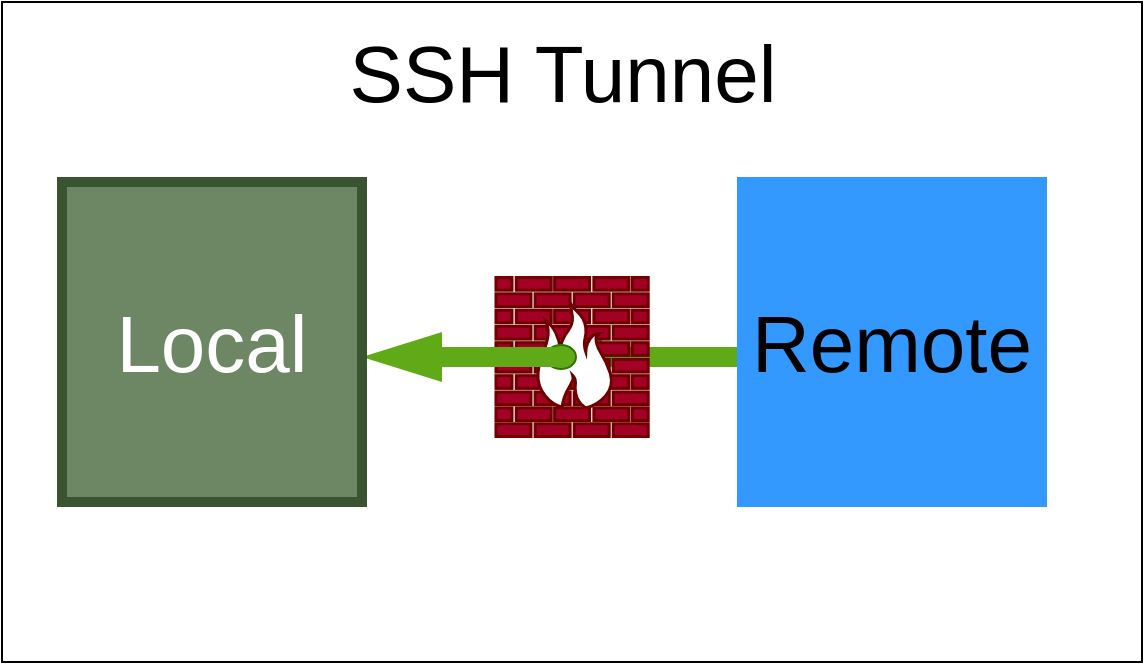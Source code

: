 <mxfile>
    <diagram id="R40UBbsVWRwJJyZEYB1N" name="Page-1">
        <mxGraphModel dx="1692" dy="825" grid="1" gridSize="10" guides="1" tooltips="1" connect="1" arrows="1" fold="1" page="1" pageScale="1" pageWidth="850" pageHeight="1100" math="0" shadow="0">
            <root>
                <mxCell id="0"/>
                <mxCell id="1" parent="0"/>
                <mxCell id="20" value="" style="whiteSpace=wrap;html=1;fontSize=40;strokeWidth=1;" parent="1" vertex="1">
                    <mxGeometry x="140" y="180" width="570" height="330" as="geometry"/>
                </mxCell>
                <mxCell id="17" value="" style="html=1;shadow=0;dashed=0;align=center;verticalAlign=middle;shape=mxgraph.arrows2.arrow;dy=0.6;dx=40;flipH=1;notch=0;fontSize=40;strokeColor=none;strokeWidth=5;fillColor=#60a917;fontColor=#ffffff;" parent="1" vertex="1">
                    <mxGeometry x="400" y="345" width="110" height="25" as="geometry"/>
                </mxCell>
                <mxCell id="19" value="" style="fontColor=#ffffff;verticalAlign=top;verticalLabelPosition=bottom;labelPosition=center;align=center;html=1;outlineConnect=0;fillColor=#a20025;strokeColor=#6F0000;gradientDirection=north;strokeWidth=2;shape=mxgraph.networks.firewall;fontSize=40;" parent="1" vertex="1">
                    <mxGeometry x="387" y="317.75" width="76.1" height="79.5" as="geometry"/>
                </mxCell>
                <mxCell id="18" value="" style="strokeWidth=1;html=1;shape=mxgraph.flowchart.start_2;whiteSpace=wrap;fontSize=40;fillColor=#60a917;strokeColor=#2D7600;fontColor=#ffffff;" parent="1" vertex="1">
                    <mxGeometry x="412" y="351.5" width="15" height="12" as="geometry"/>
                </mxCell>
                <mxCell id="14" value="" style="html=1;shadow=0;dashed=0;align=center;verticalAlign=middle;shape=mxgraph.arrows2.arrow;dy=0.6;dx=40;flipH=1;notch=0;fontSize=40;strokeColor=none;strokeWidth=5;fillColor=#60a917;fontColor=#ffffff;" parent="1" vertex="1">
                    <mxGeometry x="320" y="345" width="100" height="25" as="geometry"/>
                </mxCell>
                <mxCell id="2" value="&lt;font style=&quot;font-size: 40px&quot;&gt;SSH Tunnel&lt;/font&gt;" style="text;html=1;resizable=0;autosize=1;align=center;verticalAlign=middle;points=[];fillColor=none;strokeColor=none;rounded=0;" parent="1" vertex="1">
                    <mxGeometry x="304.5" y="200" width="230" height="30" as="geometry"/>
                </mxCell>
                <mxCell id="3" value="&lt;div&gt;&lt;span&gt;Local&lt;/span&gt;&lt;/div&gt;" style="whiteSpace=wrap;html=1;fontSize=40;fillColor=#6d8764;fontColor=#ffffff;strokeColor=#3A5431;align=center;strokeWidth=5;" parent="1" vertex="1">
                    <mxGeometry x="170" y="270" width="150" height="160" as="geometry"/>
                </mxCell>
                <mxCell id="5" value="&lt;div&gt;&lt;span&gt;Remote&lt;/span&gt;&lt;/div&gt;" style="whiteSpace=wrap;html=1;fontSize=40;fillColor=#3399FF;fontColor=#000000;strokeColor=#3399FF;align=center;strokeWidth=5;" parent="1" vertex="1">
                    <mxGeometry x="510" y="270" width="150" height="160" as="geometry"/>
                </mxCell>
            </root>
        </mxGraphModel>
    </diagram>
</mxfile>